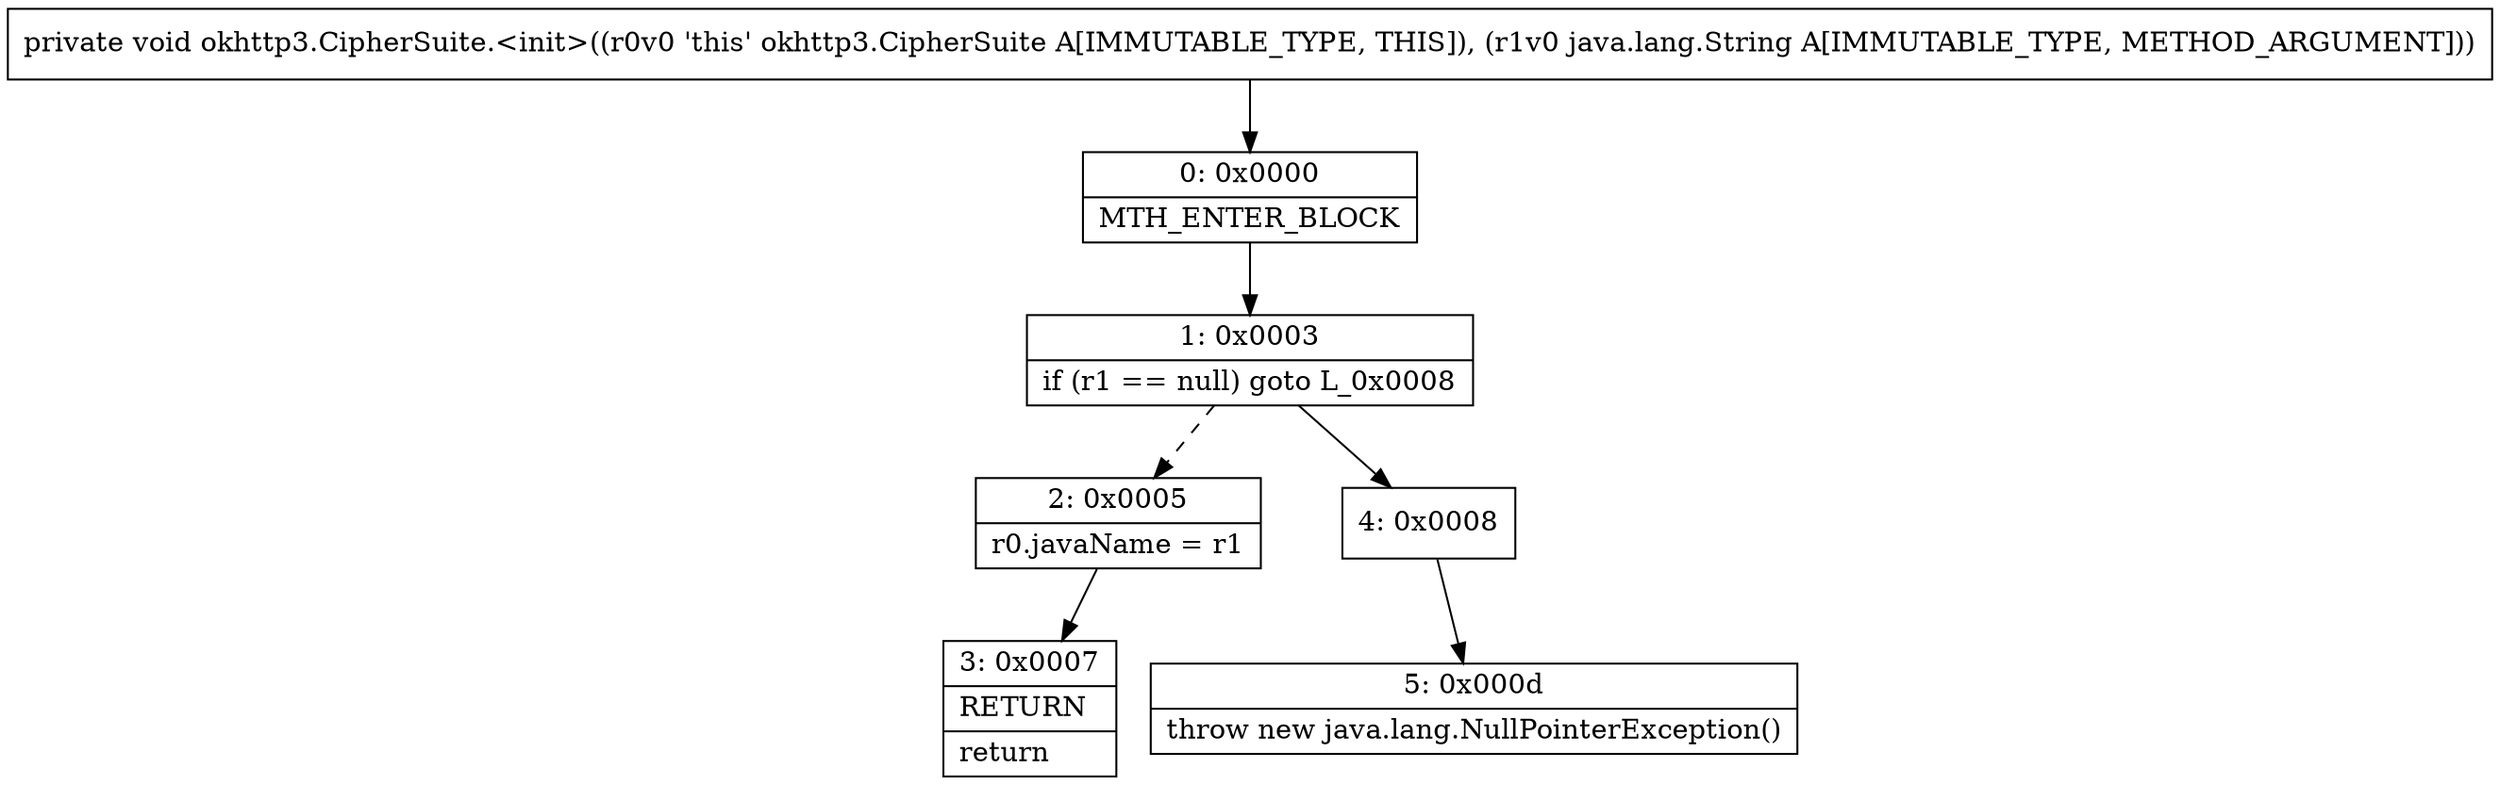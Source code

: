 digraph "CFG forokhttp3.CipherSuite.\<init\>(Ljava\/lang\/String;)V" {
Node_0 [shape=record,label="{0\:\ 0x0000|MTH_ENTER_BLOCK\l}"];
Node_1 [shape=record,label="{1\:\ 0x0003|if (r1 == null) goto L_0x0008\l}"];
Node_2 [shape=record,label="{2\:\ 0x0005|r0.javaName = r1\l}"];
Node_3 [shape=record,label="{3\:\ 0x0007|RETURN\l|return\l}"];
Node_4 [shape=record,label="{4\:\ 0x0008}"];
Node_5 [shape=record,label="{5\:\ 0x000d|throw new java.lang.NullPointerException()\l}"];
MethodNode[shape=record,label="{private void okhttp3.CipherSuite.\<init\>((r0v0 'this' okhttp3.CipherSuite A[IMMUTABLE_TYPE, THIS]), (r1v0 java.lang.String A[IMMUTABLE_TYPE, METHOD_ARGUMENT])) }"];
MethodNode -> Node_0;
Node_0 -> Node_1;
Node_1 -> Node_2[style=dashed];
Node_1 -> Node_4;
Node_2 -> Node_3;
Node_4 -> Node_5;
}

